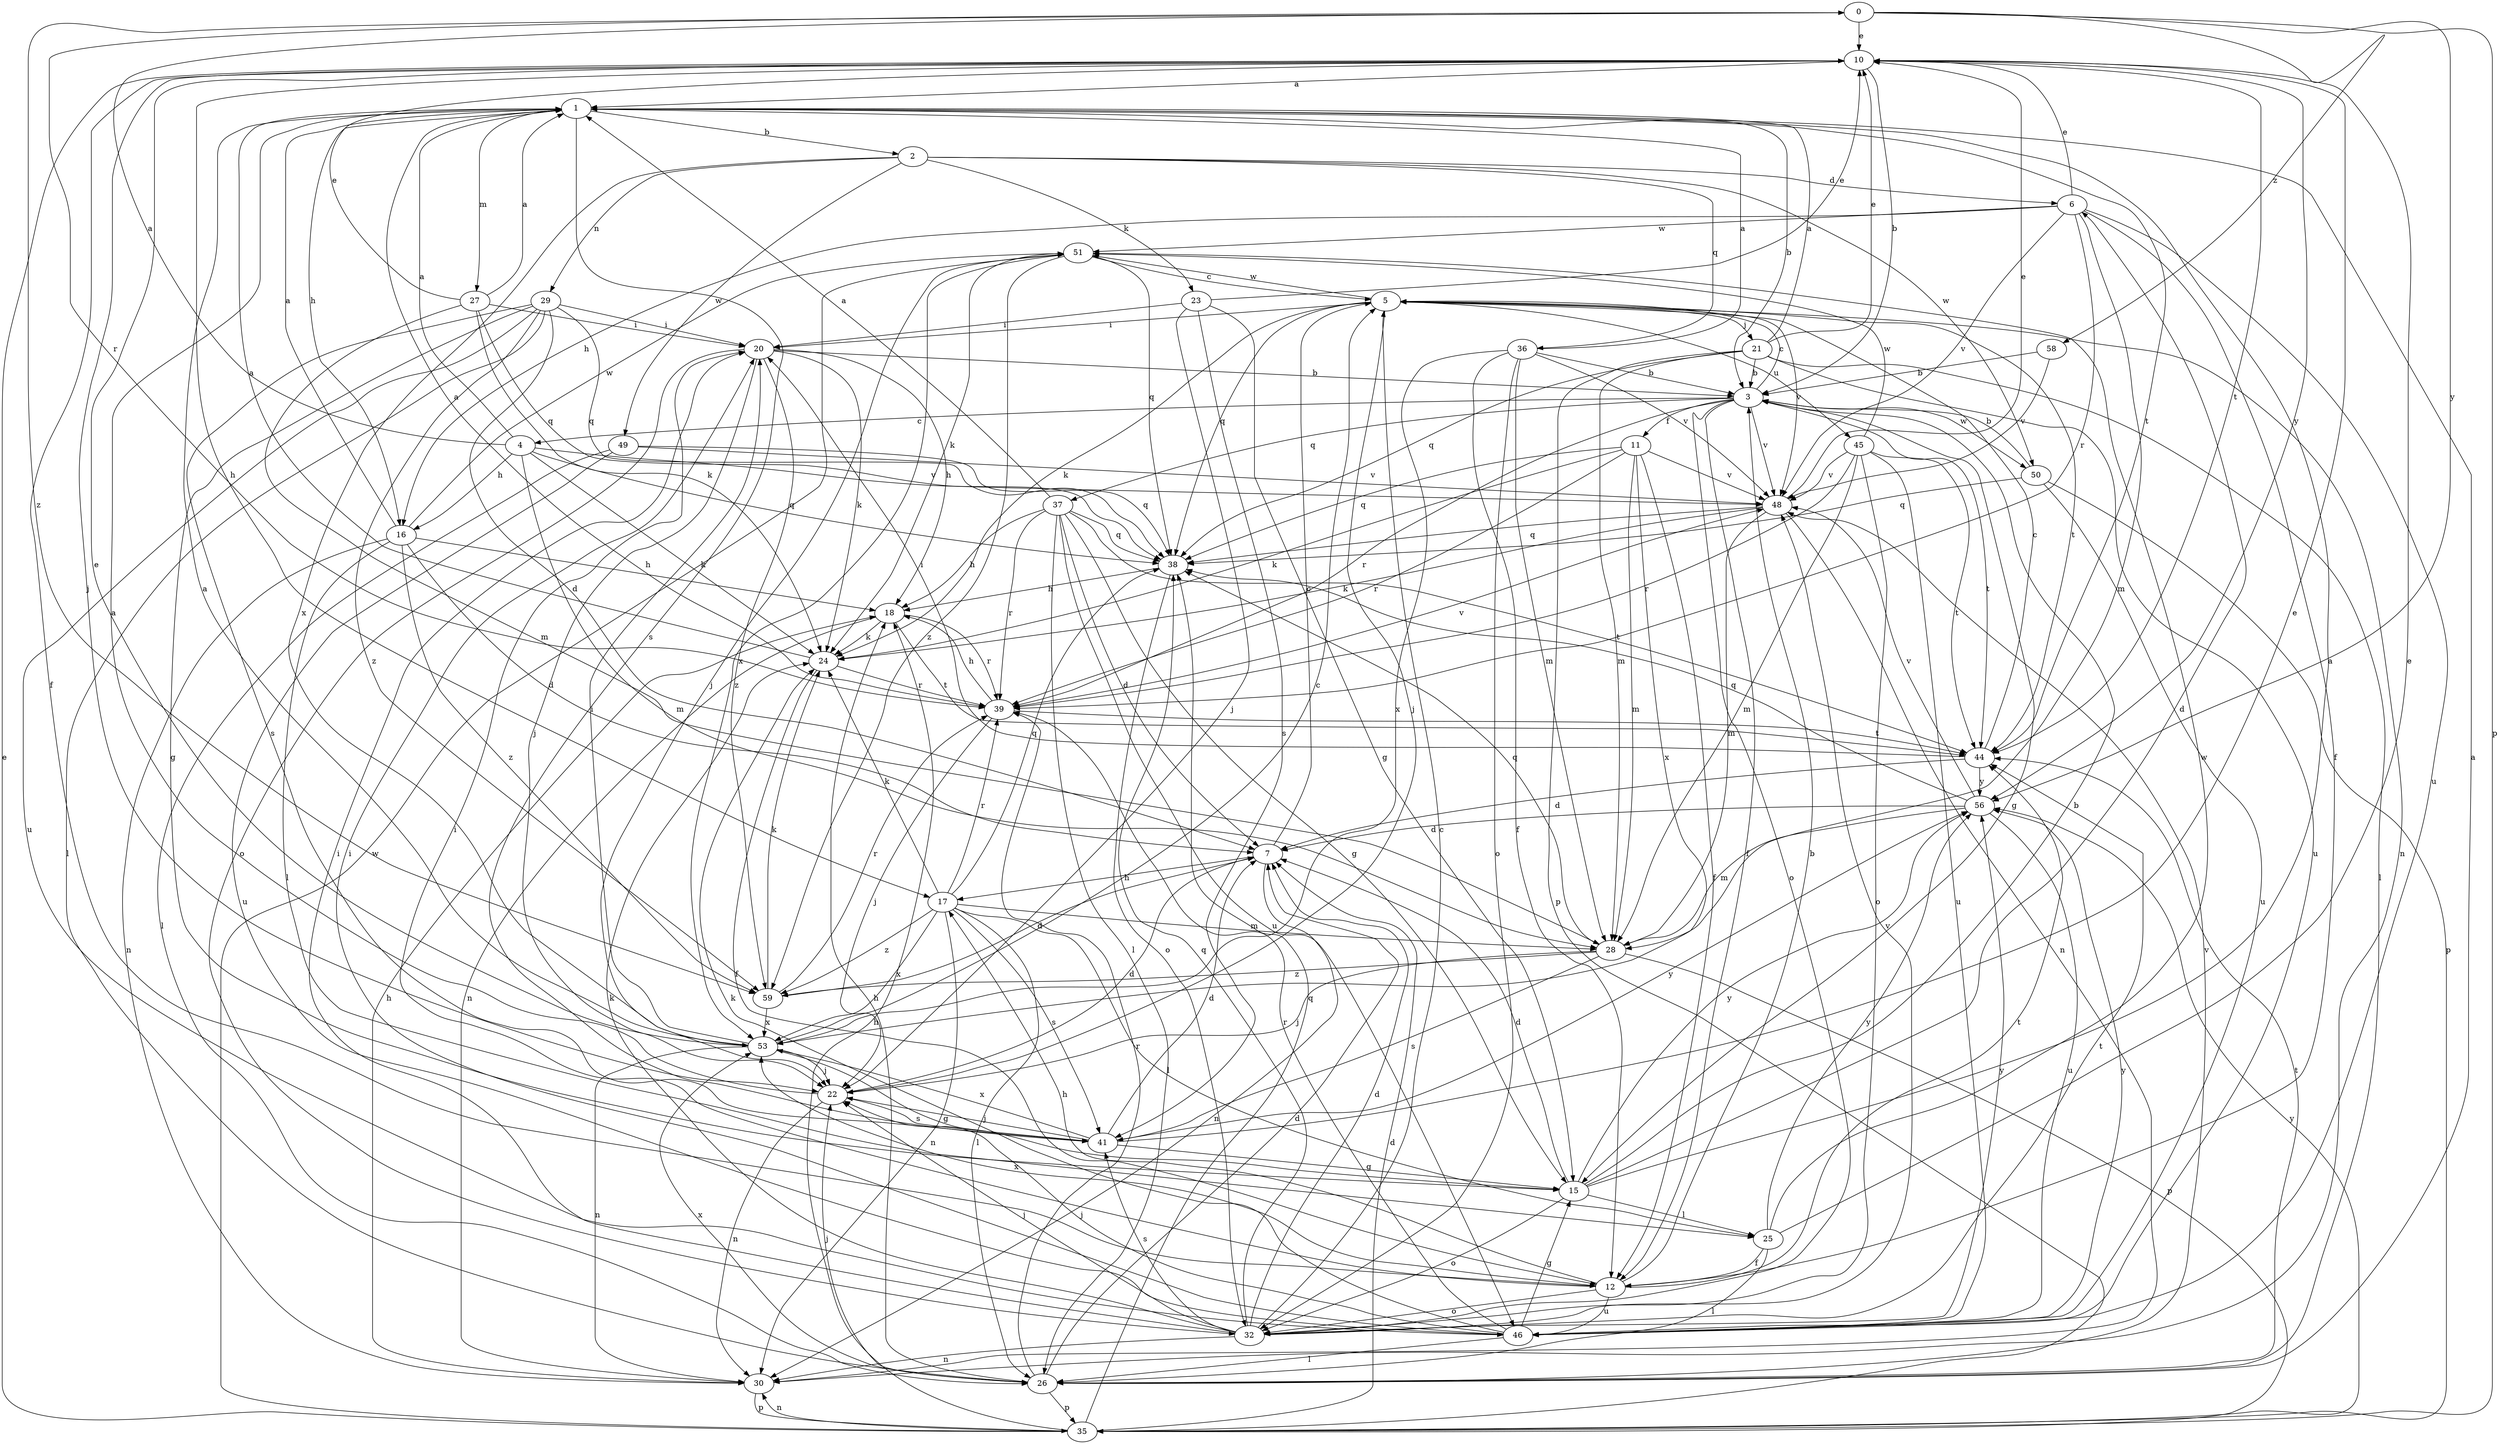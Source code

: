 strict digraph  {
0;
1;
2;
3;
4;
5;
6;
7;
10;
11;
12;
15;
16;
17;
18;
20;
21;
22;
23;
24;
25;
26;
27;
28;
29;
30;
32;
35;
36;
37;
38;
39;
41;
44;
45;
46;
48;
49;
50;
51;
53;
56;
58;
59;
0 -> 10  [label=e];
0 -> 35  [label=p];
0 -> 39  [label=r];
0 -> 56  [label=y];
0 -> 58  [label=z];
0 -> 59  [label=z];
1 -> 2  [label=b];
1 -> 3  [label=b];
1 -> 16  [label=h];
1 -> 27  [label=m];
1 -> 41  [label=s];
1 -> 44  [label=t];
2 -> 6  [label=d];
2 -> 23  [label=k];
2 -> 29  [label=n];
2 -> 36  [label=q];
2 -> 49  [label=w];
2 -> 50  [label=w];
2 -> 53  [label=x];
3 -> 4  [label=c];
3 -> 5  [label=c];
3 -> 11  [label=f];
3 -> 12  [label=f];
3 -> 15  [label=g];
3 -> 32  [label=o];
3 -> 37  [label=q];
3 -> 39  [label=r];
3 -> 44  [label=t];
3 -> 48  [label=v];
3 -> 50  [label=w];
4 -> 0  [label=a];
4 -> 1  [label=a];
4 -> 16  [label=h];
4 -> 24  [label=k];
4 -> 28  [label=m];
4 -> 38  [label=q];
4 -> 48  [label=v];
5 -> 20  [label=i];
5 -> 21  [label=j];
5 -> 22  [label=j];
5 -> 24  [label=k];
5 -> 30  [label=n];
5 -> 38  [label=q];
5 -> 44  [label=t];
5 -> 45  [label=u];
5 -> 48  [label=v];
5 -> 51  [label=w];
6 -> 10  [label=e];
6 -> 12  [label=f];
6 -> 16  [label=h];
6 -> 28  [label=m];
6 -> 39  [label=r];
6 -> 46  [label=u];
6 -> 48  [label=v];
6 -> 51  [label=w];
7 -> 5  [label=c];
7 -> 17  [label=h];
7 -> 30  [label=n];
10 -> 1  [label=a];
10 -> 3  [label=b];
10 -> 12  [label=f];
10 -> 17  [label=h];
10 -> 22  [label=j];
10 -> 44  [label=t];
10 -> 56  [label=y];
11 -> 12  [label=f];
11 -> 24  [label=k];
11 -> 28  [label=m];
11 -> 38  [label=q];
11 -> 39  [label=r];
11 -> 48  [label=v];
11 -> 53  [label=x];
12 -> 3  [label=b];
12 -> 17  [label=h];
12 -> 20  [label=i];
12 -> 32  [label=o];
12 -> 44  [label=t];
12 -> 46  [label=u];
12 -> 53  [label=x];
15 -> 1  [label=a];
15 -> 3  [label=b];
15 -> 6  [label=d];
15 -> 7  [label=d];
15 -> 25  [label=l];
15 -> 32  [label=o];
15 -> 56  [label=y];
16 -> 1  [label=a];
16 -> 7  [label=d];
16 -> 18  [label=h];
16 -> 25  [label=l];
16 -> 30  [label=n];
16 -> 51  [label=w];
16 -> 59  [label=z];
17 -> 24  [label=k];
17 -> 25  [label=l];
17 -> 26  [label=l];
17 -> 28  [label=m];
17 -> 30  [label=n];
17 -> 38  [label=q];
17 -> 39  [label=r];
17 -> 41  [label=s];
17 -> 53  [label=x];
17 -> 59  [label=z];
18 -> 24  [label=k];
18 -> 30  [label=n];
18 -> 39  [label=r];
18 -> 44  [label=t];
20 -> 3  [label=b];
20 -> 18  [label=h];
20 -> 22  [label=j];
20 -> 24  [label=k];
20 -> 32  [label=o];
20 -> 59  [label=z];
21 -> 1  [label=a];
21 -> 3  [label=b];
21 -> 10  [label=e];
21 -> 26  [label=l];
21 -> 28  [label=m];
21 -> 35  [label=p];
21 -> 38  [label=q];
21 -> 46  [label=u];
22 -> 1  [label=a];
22 -> 7  [label=d];
22 -> 30  [label=n];
22 -> 41  [label=s];
23 -> 10  [label=e];
23 -> 15  [label=g];
23 -> 20  [label=i];
23 -> 22  [label=j];
23 -> 41  [label=s];
24 -> 1  [label=a];
24 -> 12  [label=f];
24 -> 39  [label=r];
25 -> 10  [label=e];
25 -> 12  [label=f];
25 -> 26  [label=l];
25 -> 51  [label=w];
25 -> 56  [label=y];
26 -> 1  [label=a];
26 -> 7  [label=d];
26 -> 18  [label=h];
26 -> 22  [label=j];
26 -> 35  [label=p];
26 -> 39  [label=r];
26 -> 44  [label=t];
26 -> 48  [label=v];
26 -> 53  [label=x];
27 -> 1  [label=a];
27 -> 10  [label=e];
27 -> 20  [label=i];
27 -> 24  [label=k];
27 -> 28  [label=m];
27 -> 38  [label=q];
28 -> 22  [label=j];
28 -> 35  [label=p];
28 -> 38  [label=q];
28 -> 41  [label=s];
28 -> 59  [label=z];
29 -> 7  [label=d];
29 -> 15  [label=g];
29 -> 20  [label=i];
29 -> 26  [label=l];
29 -> 38  [label=q];
29 -> 41  [label=s];
29 -> 46  [label=u];
29 -> 59  [label=z];
30 -> 18  [label=h];
30 -> 35  [label=p];
32 -> 5  [label=c];
32 -> 7  [label=d];
32 -> 20  [label=i];
32 -> 22  [label=j];
32 -> 24  [label=k];
32 -> 30  [label=n];
32 -> 38  [label=q];
32 -> 41  [label=s];
32 -> 44  [label=t];
32 -> 48  [label=v];
32 -> 56  [label=y];
35 -> 7  [label=d];
35 -> 10  [label=e];
35 -> 18  [label=h];
35 -> 30  [label=n];
35 -> 38  [label=q];
35 -> 51  [label=w];
35 -> 56  [label=y];
36 -> 1  [label=a];
36 -> 3  [label=b];
36 -> 12  [label=f];
36 -> 28  [label=m];
36 -> 32  [label=o];
36 -> 48  [label=v];
36 -> 53  [label=x];
37 -> 1  [label=a];
37 -> 7  [label=d];
37 -> 15  [label=g];
37 -> 18  [label=h];
37 -> 26  [label=l];
37 -> 38  [label=q];
37 -> 39  [label=r];
37 -> 44  [label=t];
37 -> 46  [label=u];
38 -> 18  [label=h];
38 -> 32  [label=o];
39 -> 1  [label=a];
39 -> 18  [label=h];
39 -> 22  [label=j];
39 -> 44  [label=t];
39 -> 48  [label=v];
41 -> 7  [label=d];
41 -> 10  [label=e];
41 -> 15  [label=g];
41 -> 22  [label=j];
41 -> 53  [label=x];
41 -> 56  [label=y];
44 -> 5  [label=c];
44 -> 7  [label=d];
44 -> 20  [label=i];
44 -> 56  [label=y];
45 -> 28  [label=m];
45 -> 32  [label=o];
45 -> 39  [label=r];
45 -> 44  [label=t];
45 -> 46  [label=u];
45 -> 48  [label=v];
45 -> 51  [label=w];
46 -> 15  [label=g];
46 -> 20  [label=i];
46 -> 22  [label=j];
46 -> 24  [label=k];
46 -> 26  [label=l];
46 -> 39  [label=r];
46 -> 56  [label=y];
48 -> 10  [label=e];
48 -> 24  [label=k];
48 -> 28  [label=m];
48 -> 30  [label=n];
48 -> 38  [label=q];
49 -> 26  [label=l];
49 -> 38  [label=q];
49 -> 46  [label=u];
49 -> 48  [label=v];
50 -> 3  [label=b];
50 -> 35  [label=p];
50 -> 38  [label=q];
50 -> 46  [label=u];
51 -> 5  [label=c];
51 -> 22  [label=j];
51 -> 24  [label=k];
51 -> 38  [label=q];
51 -> 53  [label=x];
51 -> 59  [label=z];
53 -> 1  [label=a];
53 -> 5  [label=c];
53 -> 10  [label=e];
53 -> 15  [label=g];
53 -> 20  [label=i];
53 -> 22  [label=j];
53 -> 30  [label=n];
56 -> 7  [label=d];
56 -> 28  [label=m];
56 -> 38  [label=q];
56 -> 46  [label=u];
56 -> 48  [label=v];
58 -> 3  [label=b];
58 -> 48  [label=v];
59 -> 7  [label=d];
59 -> 24  [label=k];
59 -> 39  [label=r];
59 -> 53  [label=x];
}
